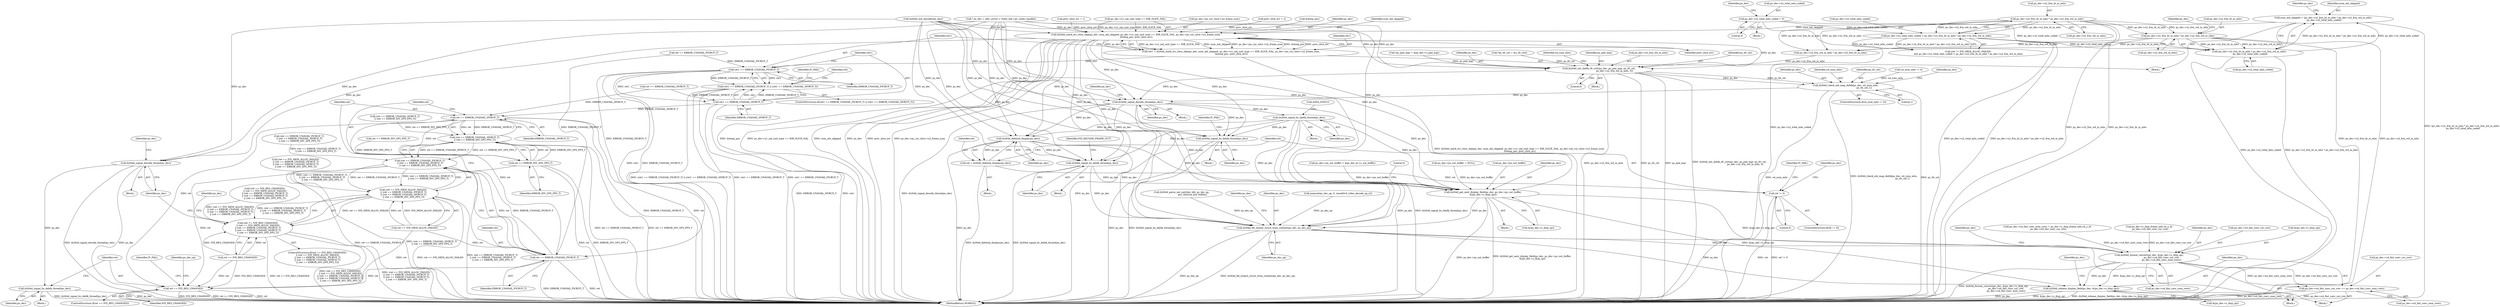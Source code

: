 digraph "0_Android_326fe991a4b7971e8aeaf4ac775491dd8abd85bb@integer" {
"1001496" [label="(Call,num_mb_skipped = (ps_dec->u2_frm_ht_in_mbs * ps_dec->u2_frm_wd_in_mbs)\n - ps_dec->u2_total_mbs_coded)"];
"1001498" [label="(Call,(ps_dec->u2_frm_ht_in_mbs * ps_dec->u2_frm_wd_in_mbs)\n - ps_dec->u2_total_mbs_coded)"];
"1001499" [label="(Call,ps_dec->u2_frm_ht_in_mbs * ps_dec->u2_frm_wd_in_mbs)"];
"1001484" [label="(Call,ps_dec->u2_frm_ht_in_mbs * ps_dec->u2_frm_wd_in_mbs)"];
"1001480" [label="(Call,ps_dec->u2_total_mbs_coded < ps_dec->u2_frm_ht_in_mbs * ps_dec->u2_frm_wd_in_mbs)"];
"1000908" [label="(Call,ps_dec->u2_total_mbs_coded = 0)"];
"1001528" [label="(Call,ih264d_mark_err_slice_skip(ps_dec, num_mb_skipped, ps_dec->u1_nal_unit_type == IDR_SLICE_NAL, ps_dec->ps_cur_slice->u2_frame_num,\n &temp_poc, prev_slice_err))"];
"1001526" [label="(Call,ret1 = ih264d_mark_err_slice_skip(ps_dec, num_mb_skipped, ps_dec->u1_nal_unit_type == IDR_SLICE_NAL, ps_dec->ps_cur_slice->u2_frame_num,\n &temp_poc, prev_slice_err))"];
"1001546" [label="(Call,ret1 == ERROR_UNAVAIL_PICBUF_T)"];
"1001545" [label="(Call,(ret1 == ERROR_UNAVAIL_PICBUF_T) || (ret1 == ERROR_UNAVAIL_MVBUF_T))"];
"1001549" [label="(Call,ret1 == ERROR_UNAVAIL_MVBUF_T)"];
"1001569" [label="(Call,ret == ERROR_UNAVAIL_MVBUF_T)"];
"1001568" [label="(Call,(ret == ERROR_UNAVAIL_MVBUF_T)\n || (ret == ERROR_INV_SPS_PPS_T))"];
"1001564" [label="(Call,(ret == ERROR_UNAVAIL_PICBUF_T)\n || (ret == ERROR_UNAVAIL_MVBUF_T)\n || (ret == ERROR_INV_SPS_PPS_T))"];
"1001560" [label="(Call,(ret == IVD_MEM_ALLOC_FAILED)\n || (ret == ERROR_UNAVAIL_PICBUF_T)\n || (ret == ERROR_UNAVAIL_MVBUF_T)\n || (ret == ERROR_INV_SPS_PPS_T))"];
"1001556" [label="(Call,(ret == IVD_RES_CHANGED)\n || (ret == IVD_MEM_ALLOC_FAILED)\n || (ret == ERROR_UNAVAIL_PICBUF_T)\n || (ret == ERROR_UNAVAIL_MVBUF_T)\n || (ret == ERROR_INV_SPS_PPS_T))"];
"1001572" [label="(Call,ret == ERROR_INV_SPS_PPS_T)"];
"1001588" [label="(Call,ret == IVD_RES_CHANGED)"];
"1001565" [label="(Call,ret == ERROR_UNAVAIL_PICBUF_T)"];
"1001576" [label="(Call,ih264d_signal_decode_thread(ps_dec))"];
"1001585" [label="(Call,ih264d_signal_bs_deblk_thread(ps_dec))"];
"1001665" [label="(Call,ih264d_init_deblk_tfr_ctxt(ps_dec, ps_pad_mgr, ps_tfr_cxt,\n                                           ps_dec->u2_frm_wd_in_mbs, 0))"];
"1001689" [label="(Call,ih264d_check_mb_map_deblk(ps_dec, u4_num_mbs,\n                                                   ps_tfr_cxt,1))"];
"1001699" [label="(Call,ih264d_signal_decode_thread(ps_dec))"];
"1001708" [label="(Call,ih264d_signal_bs_deblk_thread(ps_dec))"];
"1001807" [label="(Call,ih264d_signal_bs_deblk_thread(ps_dec))"];
"1001863" [label="(Call,ih264d_deblock_display(ps_dec))"];
"1001861" [label="(Call,ret = ih264d_deblock_display(ps_dec))"];
"1001866" [label="(Call,ret != 0)"];
"1001985" [label="(Call,ih264d_signal_bs_deblk_thread(ps_dec))"];
"1001999" [label="(Call,ih264d_get_next_display_field(ps_dec, ps_dec->ps_out_buffer,\n &(ps_dec->s_disp_op)))"];
"1002027" [label="(Call,ih264d_fill_output_struct_from_context(ps_dec, ps_dec_op))"];
"1002058" [label="(Call,ih264d_format_convert(ps_dec, &(ps_dec->s_disp_op),\n                                  ps_dec->u4_fmt_conv_cur_row,\n                                  ps_dec->u4_fmt_conv_num_rows))"];
"1002070" [label="(Call,ps_dec->u4_fmt_conv_cur_row += ps_dec->u4_fmt_conv_num_rows)"];
"1002077" [label="(Call,ih264d_release_display_field(ps_dec, &(ps_dec->s_disp_op)))"];
"1002079" [label="(Call,&(ps_dec->s_disp_op))"];
"1001686" [label="(Call,u4_num_mbs != 0)"];
"1001699" [label="(Call,ih264d_signal_decode_thread(ps_dec))"];
"1000311" [label="(Call,ps_dec->ps_out_buffer = NULL)"];
"1001871" [label="(Identifier,IV_FAIL)"];
"1001589" [label="(Identifier,ret)"];
"1002058" [label="(Call,ih264d_format_convert(ps_dec, &(ps_dec->s_disp_op),\n                                  ps_dec->u4_fmt_conv_cur_row,\n                                  ps_dec->u4_fmt_conv_num_rows))"];
"1001497" [label="(Identifier,num_mb_skipped)"];
"1001588" [label="(Call,ret == IVD_RES_CHANGED)"];
"1001507" [label="(Identifier,ps_dec)"];
"1001650" [label="(Call,ps_dec->u2_frm_wd_in_mbs * ps_dec->u2_frm_ht_in_mbs)"];
"1001998" [label="(Block,)"];
"1001862" [label="(Identifier,ret)"];
"1001554" [label="(Identifier,IV_FAIL)"];
"1000912" [label="(Literal,0)"];
"1001987" [label="(Block,)"];
"1001598" [label="(Identifier,IV_FAIL)"];
"1001500" [label="(Call,ps_dec->u2_frm_ht_in_mbs)"];
"1001577" [label="(Identifier,ps_dec)"];
"1001550" [label="(Identifier,ret1)"];
"1001330" [label="(Call,ret == ERROR_UNAVAIL_MVBUF_T)"];
"1001291" [label="(Call,ih264d_parse_nal_unit(dec_hdl, ps_dec_op,\n                              pu1_bitstrm_buf, buflen))"];
"1000909" [label="(Call,ps_dec->u2_total_mbs_coded)"];
"1001329" [label="(Call,(ret == ERROR_UNAVAIL_MVBUF_T)\n || (ret == ERROR_INV_SPS_PPS_T))"];
"1001491" [label="(Block,)"];
"1001558" [label="(Identifier,ret)"];
"1001641" [label="(Call,*ps_pad_mgr = &ps_dec->s_pad_mgr)"];
"1001530" [label="(Identifier,num_mb_skipped)"];
"1001585" [label="(Call,ih264d_signal_bs_deblk_thread(ps_dec))"];
"1002029" [label="(Identifier,ps_dec_op)"];
"1001569" [label="(Call,ret == ERROR_UNAVAIL_MVBUF_T)"];
"1001567" [label="(Identifier,ERROR_UNAVAIL_PICBUF_T)"];
"1001519" [label="(Call,prev_slice_err = 1)"];
"1001999" [label="(Call,ih264d_get_next_display_field(ps_dec, ps_dec->ps_out_buffer,\n &(ps_dec->s_disp_op)))"];
"1001587" [label="(ControlStructure,if(ret == IVD_RES_CHANGED))"];
"1001496" [label="(Call,num_mb_skipped = (ps_dec->u2_frm_ht_in_mbs * ps_dec->u2_frm_wd_in_mbs)\n - ps_dec->u2_total_mbs_coded)"];
"1002071" [label="(Call,ps_dec->u4_fmt_conv_cur_row)"];
"1002072" [label="(Identifier,ps_dec)"];
"1001573" [label="(Identifier,ret)"];
"1001531" [label="(Call,ps_dec->u1_nal_unit_type == IDR_SLICE_NAL)"];
"1001565" [label="(Call,ret == ERROR_UNAVAIL_PICBUF_T)"];
"1001689" [label="(Call,ih264d_check_mb_map_deblk(ps_dec, u4_num_mbs,\n                                                   ps_tfr_cxt,1))"];
"1001536" [label="(Call,ps_dec->ps_cur_slice->u2_frame_num)"];
"1001696" [label="(Identifier,ps_dec)"];
"1001528" [label="(Call,ih264d_mark_err_slice_skip(ps_dec, num_mb_skipped, ps_dec->u1_nal_unit_type == IDR_SLICE_NAL, ps_dec->ps_cur_slice->u2_frame_num,\n &temp_poc, prev_slice_err))"];
"1001523" [label="(Call,prev_slice_err = 2)"];
"1001544" [label="(ControlStructure,if((ret1 == ERROR_UNAVAIL_PICBUF_T) || (ret1 == ERROR_UNAVAIL_MVBUF_T)))"];
"1001865" [label="(ControlStructure,if(ret != 0))"];
"1001986" [label="(Identifier,ps_dec)"];
"1001574" [label="(Identifier,ERROR_INV_SPS_PPS_T)"];
"1001568" [label="(Call,(ret == ERROR_UNAVAIL_MVBUF_T)\n || (ret == ERROR_INV_SPS_PPS_T))"];
"1001806" [label="(Block,)"];
"1001546" [label="(Call,ret1 == ERROR_UNAVAIL_PICBUF_T)"];
"1001543" [label="(Identifier,prev_slice_err)"];
"1001476" [label="(Call,(ret != IVD_MEM_ALLOC_FAILED)\n && ps_dec->u2_total_mbs_coded < ps_dec->u2_frm_ht_in_mbs * ps_dec->u2_frm_wd_in_mbs)"];
"1001710" [label="(Call,DATA_SYNC())"];
"1001810" [label="(Identifier,IV_FAIL)"];
"1001601" [label="(Identifier,ps_dec)"];
"1001666" [label="(Identifier,ps_dec)"];
"1002027" [label="(Call,ih264d_fill_output_struct_from_context(ps_dec, ps_dec_op))"];
"1000915" [label="(Identifier,ps_dec)"];
"1001685" [label="(ControlStructure,if(u4_num_mbs != 0))"];
"1002067" [label="(Call,ps_dec->u4_fmt_conv_num_rows)"];
"1002033" [label="(Identifier,ps_dec)"];
"1001636" [label="(Call,*ps_tfr_cxt = &s_tfr_ctxt)"];
"1002077" [label="(Call,ih264d_release_display_field(ps_dec, &(ps_dec->s_disp_op)))"];
"1001547" [label="(Identifier,ret1)"];
"1002074" [label="(Call,ps_dec->u4_fmt_conv_num_rows)"];
"1002045" [label="(Call,ps_dec->u4_fmt_conv_num_rows = ps_dec->s_disp_frame_info.u4_y_ht\n - ps_dec->u4_fmt_conv_cur_row)"];
"1001555" [label="(ControlStructure,if((ret == IVD_RES_CHANGED)\n || (ret == IVD_MEM_ALLOC_FAILED)\n || (ret == ERROR_UNAVAIL_PICBUF_T)\n || (ret == ERROR_UNAVAIL_MVBUF_T)\n || (ret == ERROR_INV_SPS_PPS_T)))"];
"1001561" [label="(Call,ret == IVD_MEM_ALLOC_FAILED)"];
"1001551" [label="(Identifier,ERROR_UNAVAIL_MVBUF_T)"];
"1001485" [label="(Call,ps_dec->u2_frm_ht_in_mbs)"];
"1001665" [label="(Call,ih264d_init_deblk_tfr_ctxt(ps_dec, ps_pad_mgr, ps_tfr_cxt,\n                                           ps_dec->u2_frm_wd_in_mbs, 0))"];
"1002001" [label="(Call,ps_dec->ps_out_buffer)"];
"1000896" [label="(Call,ih264d_init_decoder(ps_dec))"];
"1001545" [label="(Call,(ret1 == ERROR_UNAVAIL_PICBUF_T) || (ret1 == ERROR_UNAVAIL_MVBUF_T))"];
"1000153" [label="(Call,* ps_dec = (dec_struct_t *)(dec_hdl->pv_codec_handle))"];
"1001674" [label="(Identifier,u4_num_mbs)"];
"1002049" [label="(Call,ps_dec->s_disp_frame_info.u4_y_ht\n - ps_dec->u4_fmt_conv_cur_row)"];
"1001480" [label="(Call,ps_dec->u2_total_mbs_coded < ps_dec->u2_frm_ht_in_mbs * ps_dec->u2_frm_wd_in_mbs)"];
"1001571" [label="(Identifier,ERROR_UNAVAIL_MVBUF_T)"];
"1001693" [label="(Literal,1)"];
"1002028" [label="(Identifier,ps_dec)"];
"1001667" [label="(Identifier,ps_pad_mgr)"];
"1001866" [label="(Call,ret != 0)"];
"1002044" [label="(Block,)"];
"1000908" [label="(Call,ps_dec->u2_total_mbs_coded = 0)"];
"1001572" [label="(Call,ret == ERROR_INV_SPS_PPS_T)"];
"1001481" [label="(Call,ps_dec->u2_total_mbs_coded)"];
"1001864" [label="(Identifier,ps_dec)"];
"1001867" [label="(Identifier,ret)"];
"1001984" [label="(Block,)"];
"1001499" [label="(Call,ps_dec->u2_frm_ht_in_mbs * ps_dec->u2_frm_wd_in_mbs)"];
"1001669" [label="(Call,ps_dec->u2_frm_wd_in_mbs)"];
"1001321" [label="(Call,(ret == IVD_MEM_ALLOC_FAILED)\n || (ret == ERROR_UNAVAIL_PICBUF_T)\n || (ret == ERROR_UNAVAIL_MVBUF_T)\n || (ret == ERROR_INV_SPS_PPS_T))"];
"1001700" [label="(Identifier,ps_dec)"];
"1001549" [label="(Call,ret1 == ERROR_UNAVAIL_MVBUF_T)"];
"1001985" [label="(Call,ih264d_signal_bs_deblk_thread(ps_dec))"];
"1001488" [label="(Call,ps_dec->u2_frm_wd_in_mbs)"];
"1001548" [label="(Identifier,ERROR_UNAVAIL_PICBUF_T)"];
"1002059" [label="(Identifier,ps_dec)"];
"1002000" [label="(Identifier,ps_dec)"];
"1001708" [label="(Call,ih264d_signal_bs_deblk_thread(ps_dec))"];
"1001704" [label="(Identifier,ps_dec)"];
"1001590" [label="(Identifier,IVD_RES_CHANGED)"];
"1002147" [label="(MethodReturn,WORD32)"];
"1001498" [label="(Call,(ps_dec->u2_frm_ht_in_mbs * ps_dec->u2_frm_wd_in_mbs)\n - ps_dec->u2_total_mbs_coded)"];
"1002078" [label="(Identifier,ps_dec)"];
"1002004" [label="(Call,&(ps_dec->s_disp_op))"];
"1001672" [label="(Literal,0)"];
"1001875" [label="(Identifier,ps_dec)"];
"1001707" [label="(Block,)"];
"1001690" [label="(Identifier,ps_dec)"];
"1001860" [label="(Block,)"];
"1001594" [label="(Identifier,ps_dec_op)"];
"1000324" [label="(Call,ps_dec->ps_out_buffer = &ps_dec_ip->s_out_buffer)"];
"1001506" [label="(Call,ps_dec->u2_total_mbs_coded)"];
"1001566" [label="(Identifier,ret)"];
"1001560" [label="(Call,(ret == IVD_MEM_ALLOC_FAILED)\n || (ret == ERROR_UNAVAIL_PICBUF_T)\n || (ret == ERROR_UNAVAIL_MVBUF_T)\n || (ret == ERROR_INV_SPS_PPS_T))"];
"1001325" [label="(Call,(ret == ERROR_UNAVAIL_PICBUF_T)\n || (ret == ERROR_UNAVAIL_MVBUF_T)\n || (ret == ERROR_INV_SPS_PPS_T))"];
"1001668" [label="(Identifier,ps_tfr_cxt)"];
"1000151" [label="(Block,)"];
"1001570" [label="(Identifier,ret)"];
"1002064" [label="(Call,ps_dec->u4_fmt_conv_cur_row)"];
"1001557" [label="(Call,ret == IVD_RES_CHANGED)"];
"1001991" [label="(Identifier,IVD_DECODE_FRAME_OUT)"];
"1001807" [label="(Call,ih264d_signal_bs_deblk_thread(ps_dec))"];
"1001586" [label="(Identifier,ps_dec)"];
"1001541" [label="(Call,&temp_poc)"];
"1001709" [label="(Identifier,ps_dec)"];
"1001564" [label="(Call,(ret == ERROR_UNAVAIL_PICBUF_T)\n || (ret == ERROR_UNAVAIL_MVBUF_T)\n || (ret == ERROR_INV_SPS_PPS_T))"];
"1001484" [label="(Call,ps_dec->u2_frm_ht_in_mbs * ps_dec->u2_frm_wd_in_mbs)"];
"1001576" [label="(Call,ih264d_signal_decode_thread(ps_dec))"];
"1001808" [label="(Identifier,ps_dec)"];
"1001575" [label="(Block,)"];
"1001512" [label="(Identifier,ps_dec)"];
"1001526" [label="(Call,ret1 = ih264d_mark_err_slice_skip(ps_dec, num_mb_skipped, ps_dec->u1_nal_unit_type == IDR_SLICE_NAL, ps_dec->ps_cur_slice->u2_frame_num,\n &temp_poc, prev_slice_err))"];
"1001691" [label="(Identifier,u4_num_mbs)"];
"1002070" [label="(Call,ps_dec->u4_fmt_conv_cur_row += ps_dec->u4_fmt_conv_num_rows)"];
"1001631" [label="(Block,)"];
"1002087" [label="(Identifier,ps_dec)"];
"1001692" [label="(Identifier,ps_tfr_cxt)"];
"1001581" [label="(Identifier,ps_dec)"];
"1002060" [label="(Call,&(ps_dec->s_disp_op))"];
"1001503" [label="(Call,ps_dec->u2_frm_wd_in_mbs)"];
"1001326" [label="(Call,ret == ERROR_UNAVAIL_PICBUF_T)"];
"1000227" [label="(Call,memset(ps_dec_op, 0, sizeof(ivd_video_decode_op_t)))"];
"1001584" [label="(Block,)"];
"1001529" [label="(Identifier,ps_dec)"];
"1001556" [label="(Call,(ret == IVD_RES_CHANGED)\n || (ret == IVD_MEM_ALLOC_FAILED)\n || (ret == ERROR_UNAVAIL_PICBUF_T)\n || (ret == ERROR_UNAVAIL_MVBUF_T)\n || (ret == ERROR_INV_SPS_PPS_T))"];
"1001527" [label="(Identifier,ret1)"];
"1001603" [label="(Block,)"];
"1001317" [label="(Call,(ret == IVD_RES_CHANGED)\n || (ret == IVD_MEM_ALLOC_FAILED)\n || (ret == ERROR_UNAVAIL_PICBUF_T)\n || (ret == ERROR_UNAVAIL_MVBUF_T)\n || (ret == ERROR_INV_SPS_PPS_T))"];
"1001861" [label="(Call,ret = ih264d_deblock_display(ps_dec))"];
"1002010" [label="(Literal,0)"];
"1001333" [label="(Call,ret == ERROR_INV_SPS_PPS_T)"];
"1001863" [label="(Call,ih264d_deblock_display(ps_dec))"];
"1001868" [label="(Literal,0)"];
"1001496" -> "1001491"  [label="AST: "];
"1001496" -> "1001498"  [label="CFG: "];
"1001497" -> "1001496"  [label="AST: "];
"1001498" -> "1001496"  [label="AST: "];
"1001512" -> "1001496"  [label="CFG: "];
"1001496" -> "1002147"  [label="DDG: (ps_dec->u2_frm_ht_in_mbs * ps_dec->u2_frm_wd_in_mbs)\n - ps_dec->u2_total_mbs_coded"];
"1001498" -> "1001496"  [label="DDG: ps_dec->u2_frm_ht_in_mbs * ps_dec->u2_frm_wd_in_mbs"];
"1001498" -> "1001496"  [label="DDG: ps_dec->u2_total_mbs_coded"];
"1001496" -> "1001528"  [label="DDG: num_mb_skipped"];
"1001498" -> "1001506"  [label="CFG: "];
"1001499" -> "1001498"  [label="AST: "];
"1001506" -> "1001498"  [label="AST: "];
"1001498" -> "1002147"  [label="DDG: ps_dec->u2_total_mbs_coded"];
"1001498" -> "1002147"  [label="DDG: ps_dec->u2_frm_ht_in_mbs * ps_dec->u2_frm_wd_in_mbs"];
"1001499" -> "1001498"  [label="DDG: ps_dec->u2_frm_ht_in_mbs"];
"1001499" -> "1001498"  [label="DDG: ps_dec->u2_frm_wd_in_mbs"];
"1001480" -> "1001498"  [label="DDG: ps_dec->u2_total_mbs_coded"];
"1000908" -> "1001498"  [label="DDG: ps_dec->u2_total_mbs_coded"];
"1001499" -> "1001503"  [label="CFG: "];
"1001500" -> "1001499"  [label="AST: "];
"1001503" -> "1001499"  [label="AST: "];
"1001507" -> "1001499"  [label="CFG: "];
"1001499" -> "1002147"  [label="DDG: ps_dec->u2_frm_ht_in_mbs"];
"1001499" -> "1002147"  [label="DDG: ps_dec->u2_frm_wd_in_mbs"];
"1001484" -> "1001499"  [label="DDG: ps_dec->u2_frm_ht_in_mbs"];
"1001484" -> "1001499"  [label="DDG: ps_dec->u2_frm_wd_in_mbs"];
"1001499" -> "1001650"  [label="DDG: ps_dec->u2_frm_wd_in_mbs"];
"1001499" -> "1001650"  [label="DDG: ps_dec->u2_frm_ht_in_mbs"];
"1001484" -> "1001480"  [label="AST: "];
"1001484" -> "1001488"  [label="CFG: "];
"1001485" -> "1001484"  [label="AST: "];
"1001488" -> "1001484"  [label="AST: "];
"1001480" -> "1001484"  [label="CFG: "];
"1001484" -> "1002147"  [label="DDG: ps_dec->u2_frm_wd_in_mbs"];
"1001484" -> "1002147"  [label="DDG: ps_dec->u2_frm_ht_in_mbs"];
"1001484" -> "1001480"  [label="DDG: ps_dec->u2_frm_ht_in_mbs"];
"1001484" -> "1001480"  [label="DDG: ps_dec->u2_frm_wd_in_mbs"];
"1001484" -> "1001650"  [label="DDG: ps_dec->u2_frm_wd_in_mbs"];
"1001484" -> "1001650"  [label="DDG: ps_dec->u2_frm_ht_in_mbs"];
"1001480" -> "1001476"  [label="AST: "];
"1001481" -> "1001480"  [label="AST: "];
"1001476" -> "1001480"  [label="CFG: "];
"1001480" -> "1002147"  [label="DDG: ps_dec->u2_total_mbs_coded"];
"1001480" -> "1002147"  [label="DDG: ps_dec->u2_frm_ht_in_mbs * ps_dec->u2_frm_wd_in_mbs"];
"1001480" -> "1001476"  [label="DDG: ps_dec->u2_total_mbs_coded"];
"1001480" -> "1001476"  [label="DDG: ps_dec->u2_frm_ht_in_mbs * ps_dec->u2_frm_wd_in_mbs"];
"1000908" -> "1001480"  [label="DDG: ps_dec->u2_total_mbs_coded"];
"1000908" -> "1000151"  [label="AST: "];
"1000908" -> "1000912"  [label="CFG: "];
"1000909" -> "1000908"  [label="AST: "];
"1000912" -> "1000908"  [label="AST: "];
"1000915" -> "1000908"  [label="CFG: "];
"1000908" -> "1002147"  [label="DDG: ps_dec->u2_total_mbs_coded"];
"1001528" -> "1001526"  [label="AST: "];
"1001528" -> "1001543"  [label="CFG: "];
"1001529" -> "1001528"  [label="AST: "];
"1001530" -> "1001528"  [label="AST: "];
"1001531" -> "1001528"  [label="AST: "];
"1001536" -> "1001528"  [label="AST: "];
"1001541" -> "1001528"  [label="AST: "];
"1001543" -> "1001528"  [label="AST: "];
"1001526" -> "1001528"  [label="CFG: "];
"1001528" -> "1002147"  [label="DDG: ps_dec->u1_nal_unit_type == IDR_SLICE_NAL"];
"1001528" -> "1002147"  [label="DDG: num_mb_skipped"];
"1001528" -> "1002147"  [label="DDG: ps_dec"];
"1001528" -> "1002147"  [label="DDG: prev_slice_err"];
"1001528" -> "1002147"  [label="DDG: ps_dec->ps_cur_slice->u2_frame_num"];
"1001528" -> "1002147"  [label="DDG: &temp_poc"];
"1001528" -> "1001526"  [label="DDG: ps_dec->u1_nal_unit_type == IDR_SLICE_NAL"];
"1001528" -> "1001526"  [label="DDG: num_mb_skipped"];
"1001528" -> "1001526"  [label="DDG: ps_dec->ps_cur_slice->u2_frame_num"];
"1001528" -> "1001526"  [label="DDG: &temp_poc"];
"1001528" -> "1001526"  [label="DDG: prev_slice_err"];
"1001528" -> "1001526"  [label="DDG: ps_dec"];
"1000896" -> "1001528"  [label="DDG: ps_dec"];
"1000153" -> "1001528"  [label="DDG: ps_dec"];
"1001531" -> "1001528"  [label="DDG: ps_dec->u1_nal_unit_type"];
"1001531" -> "1001528"  [label="DDG: IDR_SLICE_NAL"];
"1001519" -> "1001528"  [label="DDG: prev_slice_err"];
"1001523" -> "1001528"  [label="DDG: prev_slice_err"];
"1001528" -> "1001576"  [label="DDG: ps_dec"];
"1001528" -> "1001665"  [label="DDG: ps_dec"];
"1001528" -> "1001699"  [label="DDG: ps_dec"];
"1001528" -> "1001807"  [label="DDG: ps_dec"];
"1001528" -> "1001863"  [label="DDG: ps_dec"];
"1001528" -> "1001985"  [label="DDG: ps_dec"];
"1001528" -> "1001999"  [label="DDG: ps_dec"];
"1001528" -> "1002027"  [label="DDG: ps_dec"];
"1001526" -> "1001491"  [label="AST: "];
"1001527" -> "1001526"  [label="AST: "];
"1001547" -> "1001526"  [label="CFG: "];
"1001526" -> "1002147"  [label="DDG: ih264d_mark_err_slice_skip(ps_dec, num_mb_skipped, ps_dec->u1_nal_unit_type == IDR_SLICE_NAL, ps_dec->ps_cur_slice->u2_frame_num,\n &temp_poc, prev_slice_err)"];
"1001526" -> "1001546"  [label="DDG: ret1"];
"1001546" -> "1001545"  [label="AST: "];
"1001546" -> "1001548"  [label="CFG: "];
"1001547" -> "1001546"  [label="AST: "];
"1001548" -> "1001546"  [label="AST: "];
"1001550" -> "1001546"  [label="CFG: "];
"1001545" -> "1001546"  [label="CFG: "];
"1001546" -> "1002147"  [label="DDG: ret1"];
"1001546" -> "1002147"  [label="DDG: ERROR_UNAVAIL_PICBUF_T"];
"1001546" -> "1001545"  [label="DDG: ret1"];
"1001546" -> "1001545"  [label="DDG: ERROR_UNAVAIL_PICBUF_T"];
"1001326" -> "1001546"  [label="DDG: ERROR_UNAVAIL_PICBUF_T"];
"1001546" -> "1001549"  [label="DDG: ret1"];
"1001546" -> "1001565"  [label="DDG: ERROR_UNAVAIL_PICBUF_T"];
"1001545" -> "1001544"  [label="AST: "];
"1001545" -> "1001549"  [label="CFG: "];
"1001549" -> "1001545"  [label="AST: "];
"1001554" -> "1001545"  [label="CFG: "];
"1001558" -> "1001545"  [label="CFG: "];
"1001545" -> "1002147"  [label="DDG: (ret1 == ERROR_UNAVAIL_PICBUF_T) || (ret1 == ERROR_UNAVAIL_MVBUF_T)"];
"1001545" -> "1002147"  [label="DDG: ret1 == ERROR_UNAVAIL_MVBUF_T"];
"1001545" -> "1002147"  [label="DDG: ret1 == ERROR_UNAVAIL_PICBUF_T"];
"1001549" -> "1001545"  [label="DDG: ret1"];
"1001549" -> "1001545"  [label="DDG: ERROR_UNAVAIL_MVBUF_T"];
"1001549" -> "1001551"  [label="CFG: "];
"1001550" -> "1001549"  [label="AST: "];
"1001551" -> "1001549"  [label="AST: "];
"1001549" -> "1002147"  [label="DDG: ERROR_UNAVAIL_MVBUF_T"];
"1001549" -> "1002147"  [label="DDG: ret1"];
"1001330" -> "1001549"  [label="DDG: ERROR_UNAVAIL_MVBUF_T"];
"1001549" -> "1001569"  [label="DDG: ERROR_UNAVAIL_MVBUF_T"];
"1001569" -> "1001568"  [label="AST: "];
"1001569" -> "1001571"  [label="CFG: "];
"1001570" -> "1001569"  [label="AST: "];
"1001571" -> "1001569"  [label="AST: "];
"1001573" -> "1001569"  [label="CFG: "];
"1001568" -> "1001569"  [label="CFG: "];
"1001569" -> "1002147"  [label="DDG: ERROR_UNAVAIL_MVBUF_T"];
"1001569" -> "1002147"  [label="DDG: ret"];
"1001569" -> "1001568"  [label="DDG: ret"];
"1001569" -> "1001568"  [label="DDG: ERROR_UNAVAIL_MVBUF_T"];
"1001565" -> "1001569"  [label="DDG: ret"];
"1001330" -> "1001569"  [label="DDG: ERROR_UNAVAIL_MVBUF_T"];
"1001569" -> "1001572"  [label="DDG: ret"];
"1001569" -> "1001588"  [label="DDG: ret"];
"1001568" -> "1001564"  [label="AST: "];
"1001568" -> "1001572"  [label="CFG: "];
"1001572" -> "1001568"  [label="AST: "];
"1001564" -> "1001568"  [label="CFG: "];
"1001568" -> "1002147"  [label="DDG: ret == ERROR_UNAVAIL_MVBUF_T"];
"1001568" -> "1002147"  [label="DDG: ret == ERROR_INV_SPS_PPS_T"];
"1001568" -> "1001564"  [label="DDG: ret == ERROR_UNAVAIL_MVBUF_T"];
"1001568" -> "1001564"  [label="DDG: ret == ERROR_INV_SPS_PPS_T"];
"1001329" -> "1001568"  [label="DDG: ret == ERROR_INV_SPS_PPS_T"];
"1001572" -> "1001568"  [label="DDG: ret"];
"1001572" -> "1001568"  [label="DDG: ERROR_INV_SPS_PPS_T"];
"1001564" -> "1001560"  [label="AST: "];
"1001564" -> "1001565"  [label="CFG: "];
"1001565" -> "1001564"  [label="AST: "];
"1001560" -> "1001564"  [label="CFG: "];
"1001564" -> "1002147"  [label="DDG: ret == ERROR_UNAVAIL_PICBUF_T"];
"1001564" -> "1002147"  [label="DDG: (ret == ERROR_UNAVAIL_MVBUF_T)\n || (ret == ERROR_INV_SPS_PPS_T)"];
"1001564" -> "1001560"  [label="DDG: ret == ERROR_UNAVAIL_PICBUF_T"];
"1001564" -> "1001560"  [label="DDG: (ret == ERROR_UNAVAIL_MVBUF_T)\n || (ret == ERROR_INV_SPS_PPS_T)"];
"1001565" -> "1001564"  [label="DDG: ret"];
"1001565" -> "1001564"  [label="DDG: ERROR_UNAVAIL_PICBUF_T"];
"1001325" -> "1001564"  [label="DDG: (ret == ERROR_UNAVAIL_MVBUF_T)\n || (ret == ERROR_INV_SPS_PPS_T)"];
"1001560" -> "1001556"  [label="AST: "];
"1001560" -> "1001561"  [label="CFG: "];
"1001561" -> "1001560"  [label="AST: "];
"1001556" -> "1001560"  [label="CFG: "];
"1001560" -> "1002147"  [label="DDG: ret == IVD_MEM_ALLOC_FAILED"];
"1001560" -> "1002147"  [label="DDG: (ret == ERROR_UNAVAIL_PICBUF_T)\n || (ret == ERROR_UNAVAIL_MVBUF_T)\n || (ret == ERROR_INV_SPS_PPS_T)"];
"1001560" -> "1001556"  [label="DDG: ret == IVD_MEM_ALLOC_FAILED"];
"1001560" -> "1001556"  [label="DDG: (ret == ERROR_UNAVAIL_PICBUF_T)\n || (ret == ERROR_UNAVAIL_MVBUF_T)\n || (ret == ERROR_INV_SPS_PPS_T)"];
"1001561" -> "1001560"  [label="DDG: ret"];
"1001561" -> "1001560"  [label="DDG: IVD_MEM_ALLOC_FAILED"];
"1001321" -> "1001560"  [label="DDG: (ret == ERROR_UNAVAIL_PICBUF_T)\n || (ret == ERROR_UNAVAIL_MVBUF_T)\n || (ret == ERROR_INV_SPS_PPS_T)"];
"1001556" -> "1001555"  [label="AST: "];
"1001556" -> "1001557"  [label="CFG: "];
"1001557" -> "1001556"  [label="AST: "];
"1001577" -> "1001556"  [label="CFG: "];
"1001601" -> "1001556"  [label="CFG: "];
"1001556" -> "1002147"  [label="DDG: ret == IVD_RES_CHANGED"];
"1001556" -> "1002147"  [label="DDG: (ret == IVD_RES_CHANGED)\n || (ret == IVD_MEM_ALLOC_FAILED)\n || (ret == ERROR_UNAVAIL_PICBUF_T)\n || (ret == ERROR_UNAVAIL_MVBUF_T)\n || (ret == ERROR_INV_SPS_PPS_T)"];
"1001556" -> "1002147"  [label="DDG: (ret == IVD_MEM_ALLOC_FAILED)\n || (ret == ERROR_UNAVAIL_PICBUF_T)\n || (ret == ERROR_UNAVAIL_MVBUF_T)\n || (ret == ERROR_INV_SPS_PPS_T)"];
"1001557" -> "1001556"  [label="DDG: ret"];
"1001557" -> "1001556"  [label="DDG: IVD_RES_CHANGED"];
"1001317" -> "1001556"  [label="DDG: (ret == IVD_MEM_ALLOC_FAILED)\n || (ret == ERROR_UNAVAIL_PICBUF_T)\n || (ret == ERROR_UNAVAIL_MVBUF_T)\n || (ret == ERROR_INV_SPS_PPS_T)"];
"1001572" -> "1001574"  [label="CFG: "];
"1001573" -> "1001572"  [label="AST: "];
"1001574" -> "1001572"  [label="AST: "];
"1001572" -> "1002147"  [label="DDG: ret"];
"1001572" -> "1002147"  [label="DDG: ERROR_INV_SPS_PPS_T"];
"1001333" -> "1001572"  [label="DDG: ERROR_INV_SPS_PPS_T"];
"1001572" -> "1001588"  [label="DDG: ret"];
"1001588" -> "1001587"  [label="AST: "];
"1001588" -> "1001590"  [label="CFG: "];
"1001589" -> "1001588"  [label="AST: "];
"1001590" -> "1001588"  [label="AST: "];
"1001594" -> "1001588"  [label="CFG: "];
"1001598" -> "1001588"  [label="CFG: "];
"1001588" -> "1002147"  [label="DDG: ret"];
"1001588" -> "1002147"  [label="DDG: IVD_RES_CHANGED"];
"1001588" -> "1002147"  [label="DDG: ret == IVD_RES_CHANGED"];
"1001557" -> "1001588"  [label="DDG: ret"];
"1001557" -> "1001588"  [label="DDG: IVD_RES_CHANGED"];
"1001565" -> "1001588"  [label="DDG: ret"];
"1001561" -> "1001588"  [label="DDG: ret"];
"1001565" -> "1001567"  [label="CFG: "];
"1001566" -> "1001565"  [label="AST: "];
"1001567" -> "1001565"  [label="AST: "];
"1001570" -> "1001565"  [label="CFG: "];
"1001565" -> "1002147"  [label="DDG: ERROR_UNAVAIL_PICBUF_T"];
"1001565" -> "1002147"  [label="DDG: ret"];
"1001561" -> "1001565"  [label="DDG: ret"];
"1001326" -> "1001565"  [label="DDG: ERROR_UNAVAIL_PICBUF_T"];
"1001576" -> "1001575"  [label="AST: "];
"1001576" -> "1001577"  [label="CFG: "];
"1001577" -> "1001576"  [label="AST: "];
"1001581" -> "1001576"  [label="CFG: "];
"1001576" -> "1002147"  [label="DDG: ih264d_signal_decode_thread(ps_dec)"];
"1001576" -> "1002147"  [label="DDG: ps_dec"];
"1000896" -> "1001576"  [label="DDG: ps_dec"];
"1000153" -> "1001576"  [label="DDG: ps_dec"];
"1001576" -> "1001585"  [label="DDG: ps_dec"];
"1001585" -> "1001584"  [label="AST: "];
"1001585" -> "1001586"  [label="CFG: "];
"1001586" -> "1001585"  [label="AST: "];
"1001589" -> "1001585"  [label="CFG: "];
"1001585" -> "1002147"  [label="DDG: ih264d_signal_bs_deblk_thread(ps_dec)"];
"1001585" -> "1002147"  [label="DDG: ps_dec"];
"1001665" -> "1001631"  [label="AST: "];
"1001665" -> "1001672"  [label="CFG: "];
"1001666" -> "1001665"  [label="AST: "];
"1001667" -> "1001665"  [label="AST: "];
"1001668" -> "1001665"  [label="AST: "];
"1001669" -> "1001665"  [label="AST: "];
"1001672" -> "1001665"  [label="AST: "];
"1001674" -> "1001665"  [label="CFG: "];
"1001665" -> "1002147"  [label="DDG: ps_dec->u2_frm_wd_in_mbs"];
"1001665" -> "1002147"  [label="DDG: ps_tfr_cxt"];
"1001665" -> "1002147"  [label="DDG: ps_pad_mgr"];
"1001665" -> "1002147"  [label="DDG: ih264d_init_deblk_tfr_ctxt(ps_dec, ps_pad_mgr, ps_tfr_cxt,\n                                           ps_dec->u2_frm_wd_in_mbs, 0)"];
"1000896" -> "1001665"  [label="DDG: ps_dec"];
"1000153" -> "1001665"  [label="DDG: ps_dec"];
"1001641" -> "1001665"  [label="DDG: ps_pad_mgr"];
"1001636" -> "1001665"  [label="DDG: ps_tfr_cxt"];
"1001650" -> "1001665"  [label="DDG: ps_dec->u2_frm_wd_in_mbs"];
"1001665" -> "1001689"  [label="DDG: ps_dec"];
"1001665" -> "1001689"  [label="DDG: ps_tfr_cxt"];
"1001665" -> "1001699"  [label="DDG: ps_dec"];
"1001689" -> "1001685"  [label="AST: "];
"1001689" -> "1001693"  [label="CFG: "];
"1001690" -> "1001689"  [label="AST: "];
"1001691" -> "1001689"  [label="AST: "];
"1001692" -> "1001689"  [label="AST: "];
"1001693" -> "1001689"  [label="AST: "];
"1001696" -> "1001689"  [label="CFG: "];
"1001689" -> "1002147"  [label="DDG: u4_num_mbs"];
"1001689" -> "1002147"  [label="DDG: ih264d_check_mb_map_deblk(ps_dec, u4_num_mbs,\n                                                   ps_tfr_cxt,1)"];
"1001689" -> "1002147"  [label="DDG: ps_tfr_cxt"];
"1001686" -> "1001689"  [label="DDG: u4_num_mbs"];
"1001689" -> "1001699"  [label="DDG: ps_dec"];
"1001699" -> "1001603"  [label="AST: "];
"1001699" -> "1001700"  [label="CFG: "];
"1001700" -> "1001699"  [label="AST: "];
"1001704" -> "1001699"  [label="CFG: "];
"1001699" -> "1002147"  [label="DDG: ih264d_signal_decode_thread(ps_dec)"];
"1001699" -> "1002147"  [label="DDG: ps_dec"];
"1000896" -> "1001699"  [label="DDG: ps_dec"];
"1000153" -> "1001699"  [label="DDG: ps_dec"];
"1001699" -> "1001708"  [label="DDG: ps_dec"];
"1001699" -> "1001807"  [label="DDG: ps_dec"];
"1001699" -> "1001863"  [label="DDG: ps_dec"];
"1001699" -> "1001985"  [label="DDG: ps_dec"];
"1001699" -> "1001999"  [label="DDG: ps_dec"];
"1001699" -> "1002027"  [label="DDG: ps_dec"];
"1001708" -> "1001707"  [label="AST: "];
"1001708" -> "1001709"  [label="CFG: "];
"1001709" -> "1001708"  [label="AST: "];
"1001710" -> "1001708"  [label="CFG: "];
"1001708" -> "1002147"  [label="DDG: ps_dec"];
"1001708" -> "1002147"  [label="DDG: ih264d_signal_bs_deblk_thread(ps_dec)"];
"1001708" -> "1001807"  [label="DDG: ps_dec"];
"1001708" -> "1001863"  [label="DDG: ps_dec"];
"1001708" -> "1001985"  [label="DDG: ps_dec"];
"1001708" -> "1001999"  [label="DDG: ps_dec"];
"1001708" -> "1002027"  [label="DDG: ps_dec"];
"1001807" -> "1001806"  [label="AST: "];
"1001807" -> "1001808"  [label="CFG: "];
"1001808" -> "1001807"  [label="AST: "];
"1001810" -> "1001807"  [label="CFG: "];
"1001807" -> "1002147"  [label="DDG: ps_dec"];
"1001807" -> "1002147"  [label="DDG: ih264d_signal_bs_deblk_thread(ps_dec)"];
"1000896" -> "1001807"  [label="DDG: ps_dec"];
"1000153" -> "1001807"  [label="DDG: ps_dec"];
"1001863" -> "1001861"  [label="AST: "];
"1001863" -> "1001864"  [label="CFG: "];
"1001864" -> "1001863"  [label="AST: "];
"1001861" -> "1001863"  [label="CFG: "];
"1001863" -> "1002147"  [label="DDG: ps_dec"];
"1001863" -> "1001861"  [label="DDG: ps_dec"];
"1000896" -> "1001863"  [label="DDG: ps_dec"];
"1000153" -> "1001863"  [label="DDG: ps_dec"];
"1001863" -> "1001985"  [label="DDG: ps_dec"];
"1001863" -> "1001999"  [label="DDG: ps_dec"];
"1001863" -> "1002027"  [label="DDG: ps_dec"];
"1001861" -> "1001860"  [label="AST: "];
"1001862" -> "1001861"  [label="AST: "];
"1001867" -> "1001861"  [label="CFG: "];
"1001861" -> "1002147"  [label="DDG: ih264d_deblock_display(ps_dec)"];
"1001861" -> "1001866"  [label="DDG: ret"];
"1001866" -> "1001865"  [label="AST: "];
"1001866" -> "1001868"  [label="CFG: "];
"1001867" -> "1001866"  [label="AST: "];
"1001868" -> "1001866"  [label="AST: "];
"1001871" -> "1001866"  [label="CFG: "];
"1001875" -> "1001866"  [label="CFG: "];
"1001866" -> "1002147"  [label="DDG: ret"];
"1001866" -> "1002147"  [label="DDG: ret != 0"];
"1001985" -> "1001984"  [label="AST: "];
"1001985" -> "1001986"  [label="CFG: "];
"1001986" -> "1001985"  [label="AST: "];
"1001991" -> "1001985"  [label="CFG: "];
"1001985" -> "1002147"  [label="DDG: ih264d_signal_bs_deblk_thread(ps_dec)"];
"1000896" -> "1001985"  [label="DDG: ps_dec"];
"1000153" -> "1001985"  [label="DDG: ps_dec"];
"1001985" -> "1001999"  [label="DDG: ps_dec"];
"1001985" -> "1002027"  [label="DDG: ps_dec"];
"1001999" -> "1001998"  [label="AST: "];
"1001999" -> "1002004"  [label="CFG: "];
"1002000" -> "1001999"  [label="AST: "];
"1002001" -> "1001999"  [label="AST: "];
"1002004" -> "1001999"  [label="AST: "];
"1002010" -> "1001999"  [label="CFG: "];
"1001999" -> "1002147"  [label="DDG: ps_dec->ps_out_buffer"];
"1001999" -> "1002147"  [label="DDG: ih264d_get_next_display_field(ps_dec, ps_dec->ps_out_buffer,\n &(ps_dec->s_disp_op))"];
"1000896" -> "1001999"  [label="DDG: ps_dec"];
"1000153" -> "1001999"  [label="DDG: ps_dec"];
"1000311" -> "1001999"  [label="DDG: ps_dec->ps_out_buffer"];
"1000324" -> "1001999"  [label="DDG: ps_dec->ps_out_buffer"];
"1001999" -> "1002027"  [label="DDG: ps_dec"];
"1001999" -> "1002058"  [label="DDG: &(ps_dec->s_disp_op)"];
"1001999" -> "1002077"  [label="DDG: &(ps_dec->s_disp_op)"];
"1002027" -> "1001987"  [label="AST: "];
"1002027" -> "1002029"  [label="CFG: "];
"1002028" -> "1002027"  [label="AST: "];
"1002029" -> "1002027"  [label="AST: "];
"1002033" -> "1002027"  [label="CFG: "];
"1002027" -> "1002147"  [label="DDG: ps_dec_op"];
"1002027" -> "1002147"  [label="DDG: ih264d_fill_output_struct_from_context(ps_dec, ps_dec_op)"];
"1000896" -> "1002027"  [label="DDG: ps_dec"];
"1000153" -> "1002027"  [label="DDG: ps_dec"];
"1001291" -> "1002027"  [label="DDG: ps_dec_op"];
"1000227" -> "1002027"  [label="DDG: ps_dec_op"];
"1002027" -> "1002058"  [label="DDG: ps_dec"];
"1002027" -> "1002077"  [label="DDG: ps_dec"];
"1002058" -> "1002044"  [label="AST: "];
"1002058" -> "1002067"  [label="CFG: "];
"1002059" -> "1002058"  [label="AST: "];
"1002060" -> "1002058"  [label="AST: "];
"1002064" -> "1002058"  [label="AST: "];
"1002067" -> "1002058"  [label="AST: "];
"1002072" -> "1002058"  [label="CFG: "];
"1002058" -> "1002147"  [label="DDG: ih264d_format_convert(ps_dec, &(ps_dec->s_disp_op),\n                                  ps_dec->u4_fmt_conv_cur_row,\n                                  ps_dec->u4_fmt_conv_num_rows)"];
"1002049" -> "1002058"  [label="DDG: ps_dec->u4_fmt_conv_cur_row"];
"1002045" -> "1002058"  [label="DDG: ps_dec->u4_fmt_conv_num_rows"];
"1002058" -> "1002070"  [label="DDG: ps_dec->u4_fmt_conv_num_rows"];
"1002058" -> "1002070"  [label="DDG: ps_dec->u4_fmt_conv_cur_row"];
"1002058" -> "1002077"  [label="DDG: ps_dec"];
"1002058" -> "1002077"  [label="DDG: &(ps_dec->s_disp_op)"];
"1002070" -> "1002044"  [label="AST: "];
"1002070" -> "1002074"  [label="CFG: "];
"1002071" -> "1002070"  [label="AST: "];
"1002074" -> "1002070"  [label="AST: "];
"1002078" -> "1002070"  [label="CFG: "];
"1002070" -> "1002147"  [label="DDG: ps_dec->u4_fmt_conv_cur_row"];
"1002070" -> "1002147"  [label="DDG: ps_dec->u4_fmt_conv_num_rows"];
"1002077" -> "1001987"  [label="AST: "];
"1002077" -> "1002079"  [label="CFG: "];
"1002078" -> "1002077"  [label="AST: "];
"1002079" -> "1002077"  [label="AST: "];
"1002087" -> "1002077"  [label="CFG: "];
"1002077" -> "1002147"  [label="DDG: ps_dec"];
"1002077" -> "1002147"  [label="DDG: &(ps_dec->s_disp_op)"];
"1002077" -> "1002147"  [label="DDG: ih264d_release_display_field(ps_dec, &(ps_dec->s_disp_op))"];
}
